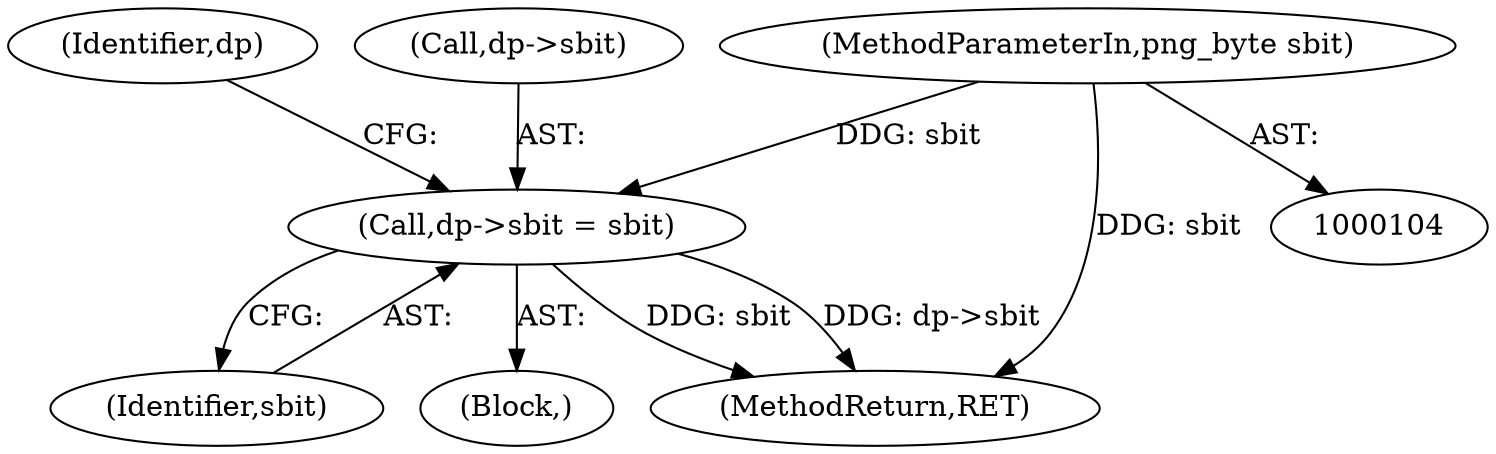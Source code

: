digraph "0_Android_9d4853418ab2f754c2b63e091c29c5529b8b86ca_45@pointer" {
"1000153" [label="(Call,dp->sbit = sbit)"];
"1000110" [label="(MethodParameterIn,png_byte sbit)"];
"1000157" [label="(Identifier,sbit)"];
"1000160" [label="(Identifier,dp)"];
"1000110" [label="(MethodParameterIn,png_byte sbit)"];
"1000153" [label="(Call,dp->sbit = sbit)"];
"1000154" [label="(Call,dp->sbit)"];
"1000118" [label="(Block,)"];
"1000219" [label="(MethodReturn,RET)"];
"1000153" -> "1000118"  [label="AST: "];
"1000153" -> "1000157"  [label="CFG: "];
"1000154" -> "1000153"  [label="AST: "];
"1000157" -> "1000153"  [label="AST: "];
"1000160" -> "1000153"  [label="CFG: "];
"1000153" -> "1000219"  [label="DDG: sbit"];
"1000153" -> "1000219"  [label="DDG: dp->sbit"];
"1000110" -> "1000153"  [label="DDG: sbit"];
"1000110" -> "1000104"  [label="AST: "];
"1000110" -> "1000219"  [label="DDG: sbit"];
}
